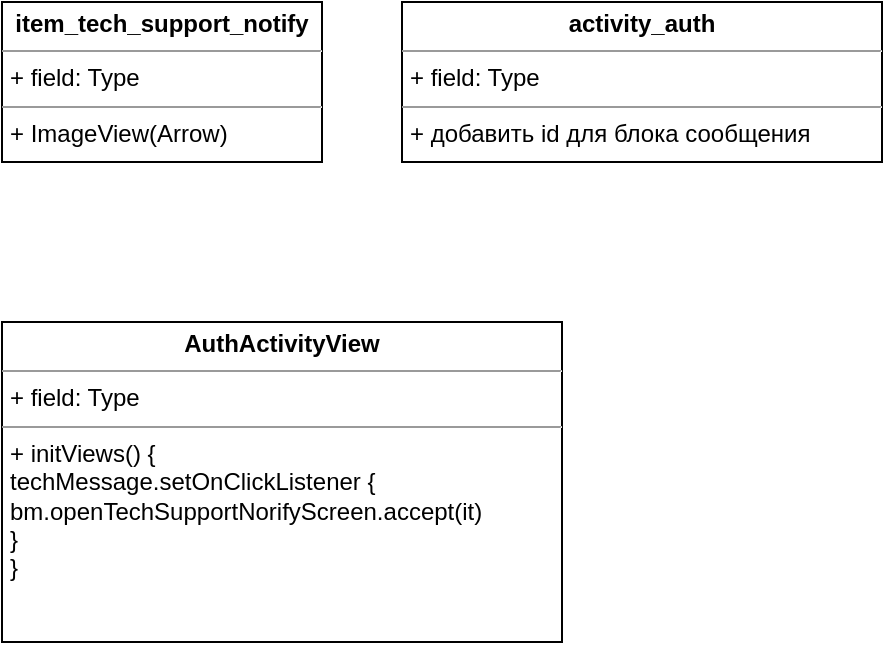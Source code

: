<mxfile version="20.3.0" type="github">
  <diagram id="3Gn4apHO7zfne6hzBfNp" name="Страница 1">
    <mxGraphModel dx="946" dy="600" grid="1" gridSize="10" guides="1" tooltips="1" connect="1" arrows="1" fold="1" page="1" pageScale="1" pageWidth="827" pageHeight="1169" math="0" shadow="0">
      <root>
        <mxCell id="0" />
        <mxCell id="1" parent="0" />
        <mxCell id="cFsGh7mrUJ8jpzx5-hc0-1" value="&lt;p style=&quot;margin:0px;margin-top:4px;text-align:center;&quot;&gt;&lt;b&gt;item_tech_support_notify&lt;/b&gt;&lt;/p&gt;&lt;hr size=&quot;1&quot;&gt;&lt;p style=&quot;margin:0px;margin-left:4px;&quot;&gt;+ field: Type&lt;/p&gt;&lt;hr size=&quot;1&quot;&gt;&lt;p style=&quot;margin:0px;margin-left:4px;&quot;&gt;+ ImageView(Arrow)&lt;br&gt;&lt;/p&gt;" style="verticalAlign=top;align=left;overflow=fill;fontSize=12;fontFamily=Helvetica;html=1;" vertex="1" parent="1">
          <mxGeometry x="80" y="80" width="160" height="80" as="geometry" />
        </mxCell>
        <mxCell id="cFsGh7mrUJ8jpzx5-hc0-2" value="&lt;p style=&quot;margin:0px;margin-top:4px;text-align:center;&quot;&gt;&lt;b&gt;activity_auth&lt;/b&gt;&lt;/p&gt;&lt;hr size=&quot;1&quot;&gt;&lt;p style=&quot;margin:0px;margin-left:4px;&quot;&gt;+ field: Type&lt;/p&gt;&lt;hr size=&quot;1&quot;&gt;&lt;p style=&quot;margin:0px;margin-left:4px;&quot;&gt;+ добавить id для блока сообщения&lt;br&gt;&lt;/p&gt;" style="verticalAlign=top;align=left;overflow=fill;fontSize=12;fontFamily=Helvetica;html=1;" vertex="1" parent="1">
          <mxGeometry x="280" y="80" width="240" height="80" as="geometry" />
        </mxCell>
        <mxCell id="cFsGh7mrUJ8jpzx5-hc0-3" value="&lt;p style=&quot;margin:0px;margin-top:4px;text-align:center;&quot;&gt;&lt;b&gt;AuthActivityView&lt;/b&gt;&lt;/p&gt;&lt;hr size=&quot;1&quot;&gt;&lt;p style=&quot;margin:0px;margin-left:4px;&quot;&gt;+ field: Type&lt;/p&gt;&lt;hr size=&quot;1&quot;&gt;&lt;p style=&quot;margin:0px;margin-left:4px;&quot;&gt;+ initViews() {&lt;/p&gt;&lt;p style=&quot;margin:0px;margin-left:4px;&quot;&gt;techMessage.setOnClickListener {&lt;/p&gt;&lt;p style=&quot;margin:0px;margin-left:4px;&quot;&gt;bm.openTechSupportNorifyScreen.accept(it)&lt;br&gt;&lt;/p&gt;&lt;p style=&quot;margin:0px;margin-left:4px;&quot;&gt;}&lt;br&gt;&lt;/p&gt;&lt;p style=&quot;margin:0px;margin-left:4px;&quot;&gt;}&lt;br&gt;&lt;/p&gt;" style="verticalAlign=top;align=left;overflow=fill;fontSize=12;fontFamily=Helvetica;html=1;" vertex="1" parent="1">
          <mxGeometry x="80" y="240" width="280" height="160" as="geometry" />
        </mxCell>
      </root>
    </mxGraphModel>
  </diagram>
</mxfile>
